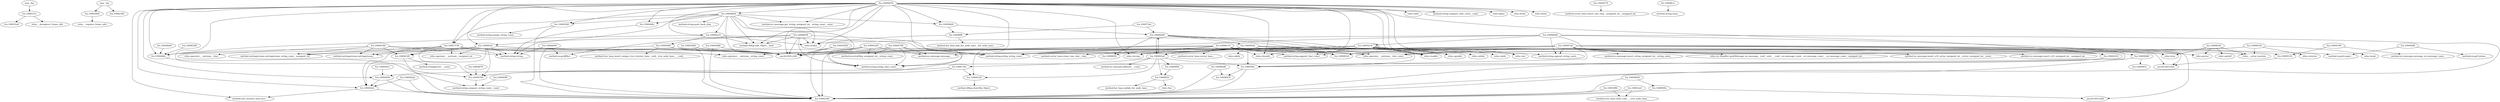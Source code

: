 digraph code {
  "0x1000a3c8" [label="sym._fini"];
  "0x1000a3c8" -> "0x1000331c";
  "0x1000331c" [label="fcn.1000331c"];
  "0x1000331c" [label="fcn.1000331c"];
  "0x1000331c" -> "0x100032a8";
  "0x100032a8" [label="fcn.100032a8"];
  "0x1000331c" -> "0x1001c4a8";
  "0x1001c4a8" [label="reloc.__deregister_frame_info"];
  "0x10002c24" [label="sym._init"];
  "0x10002c24" -> "0x10003400";
  "0x10003400" [label="fcn.10003400"];
  "0x10002c24" -> "0x1000a360";
  "0x1000a360" [label="fcn.1000a360"];
  "0x10003400" [label="fcn.10003400"];
  "0x10003400" -> "0x1001c2e8";
  "0x1001c2e8" [label="reloc.__register_frame_info"];
  "0x10005e54" [label="fcn.10005e54"];
  "0x10005e54" -> "0x1001c5f0";
  "0x1001c5f0" [label="reloc.stat"];
  "0x10005e54" -> "0x1001c178";
  "0x1001c178" [label="reloc.opendir"];
  "0x10005e54" -> "0x1001c210";
  "0x1001c210" [label="reloc.strcmp"];
  "0x10005e54" -> "0x1001c560";
  "0x1001c560" [label="method.string.string_string_const_"];
  "0x10005e54" -> "0x1001c1d0";
  "0x1001c1d0" [label="method.string.append_char_const_"];
  "0x10005e54" -> "0x10005e54";
  "0x10005e54" [label="fcn.10005e54"];
  "0x10005e54" -> "0x1001c240";
  "0x1001c240" [label="aav.0x1001c240"];
  "0x10005e54" -> "0x1001c218";
  "0x1001c218" [label="reloc.readdir"];
  "0x10005e54" -> "0x1001c2a8";
  "0x1001c2a8" [label="reloc.closedir"];
  "0x10005e54" -> "0x1001c4d0";
  "0x1001c4d0" [label="reloc.rmdir"];
  "0x10005e54" -> "0x1001c228";
  "0x1001c228" [label="reloc.unlink"];
  "0x10004bf8" [label="fcn.10004bf8"];
  "0x10004bf8" -> "0x1001c640";
  "0x1001c640" [label="method.nv.getUptime__"];
  "0x10004bf8" -> "0x1001c450";
  "0x1001c450" [label="method.nv.getLooper__"];
  "0x100038d8" [label="fcn.100038d8"];
  "0x100038d8" -> "0x1000a300";
  "0x1000a300" [label="fcn.1000a300"];
  "0x100038d8" -> "0x1001c240";
  "0x1001c240" [label="aav.0x1001c240"];
  "0x10003928" [label="fcn.10003928"];
  "0x10003928" -> "0x1000a300";
  "0x1000a300" [label="fcn.1000a300"];
  "0x10003928" -> "0x1001c240";
  "0x1001c240" [label="aav.0x1001c240"];
  "0x10003968" [label="fcn.10003968"];
  "0x10003968" -> "0x1000a300";
  "0x1000a300" [label="fcn.1000a300"];
  "0x10003968" -> "0x1001c240";
  "0x1001c240" [label="aav.0x1001c240"];
  "0x10003ec0" [label="fcn.10003ec0"];
  "0x10003ec0" -> "0x1000a300";
  "0x1000a300" [label="fcn.1000a300"];
  "0x10003ec0" -> "0x1001c518";
  "0x1001c518" [label="method.tree_base.clear_void____tree_node_base__"];
  "0x10003f84" [label="fcn.10003f84"];
  "0x10003f84" -> "0x1000a300";
  "0x1000a300" [label="fcn.1000a300"];
  "0x10003f84" -> "0x1001c518";
  "0x1001c518" [label="method.tree_base.clear_void____tree_node_base__"];
  "0x1000408c" [label="fcn.1000408c"];
  "0x1000408c" -> "0x1001c480";
  "0x1001c480" [label="method.string.string__"];
  "0x10004148" [label="fcn.10004148"];
  "0x10004148" -> "0x1000a300";
  "0x1000a300" [label="fcn.1000a300"];
  "0x10004148" -> "0x1001c5b8";
  "0x1001c5b8" [label="method.stringbuf.str___const"];
  "0x10004244" [label="fcn.10004244"];
  "0x10004244" -> "0x1000a300";
  "0x1000a300" [label="fcn.1000a300"];
  "0x10004244" -> "0x1001c470";
  "0x1001c470" [label="method.string.string_char_const_"];
  "0x10004244" -> "0x1001c5c8";
  "0x1001c5c8" [label="method.nv.errorMsg_unsigned_int__string_const_"];
  "0x10004244" -> "0x1001c240";
  "0x1001c240" [label="aav.0x1001c240"];
  "0x10004244" -> "0x1001c680";
  "0x1001c680" [label="method.nv::message.message__"];
  "0x100043dc" [label="fcn.100043dc"];
  "0x100043dc" -> "0x1000a300";
  "0x1000a300" [label="fcn.1000a300"];
  "0x100043dc" -> "0x1001c440";
  "0x1001c440" [label="method.tree_iterator_base.incr__"];
  "0x10004404" [label="fcn.10004404"];
  "0x10004404" -> "0x1000a300";
  "0x1000a300" [label="fcn.1000a300"];
  "0x10004404" -> "0x100043dc";
  "0x100043dc" [label="fcn.100043dc"];
  "0x100044a4" [label="fcn.100044a4"];
  "0x100044a4" -> "0x1000a300";
  "0x1000a300" [label="fcn.1000a300"];
  "0x100044a4" -> "0x100043dc";
  "0x100043dc" [label="fcn.100043dc"];
  "0x10004560" [label="fcn.10004560"];
  "0x10004560" -> "0x1000a300";
  "0x1000a300" [label="fcn.1000a300"];
  "0x10004560" -> "0x1001c448";
  "0x1001c448" [label="method.string.assign_string_const_"];
  "0x10004744" [label="fcn.10004744"];
  "0x10004744" -> "0x1001c670";
  "0x1001c670" [label="method.string.compare_string_const__const"];
  "0x100048dc" [label="fcn.100048dc"];
  "0x100048dc" -> "0x1001c670";
  "0x1001c670" [label="method.string.compare_string_const__const"];
  "0x10004900" [label="fcn.10004900"];
  "0x10004900" -> "0x100048dc";
  "0x100048dc" [label="fcn.100048dc"];
  "0x10004900" -> "0x1001c560";
  "0x1001c560" [label="method.string.string_string_const_"];
  "0x10004900" -> "0x1001c1f0";
  "0x1001c1f0" [label="method.tree_base.insert_unique_tree_iterator_base__void__tree_node_base____void__"];
  "0x10004900" -> "0x1001c240";
  "0x1001c240" [label="aav.0x1001c240"];
  "0x10004a10" [label="fcn.10004a10"];
  "0x10004a10" -> "0x100048dc";
  "0x100048dc" [label="fcn.100048dc"];
  "0x10004a10" -> "0x1001c250";
  "0x1001c250" [label="reloc.malloc"];
  "0x10004a10" -> "0x1001c560";
  "0x1001c560" [label="method.string.string_string_const_"];
  "0x10004a10" -> "0x1001c430";
  "0x1001c430" [label="method.AMap.add_Object__bool_"];
  "0x10004a10" -> "0x10004900";
  "0x10004900" [label="fcn.10004900"];
  "0x10009150" [label="fcn.10009150"];
  "0x10009150" -> "0x1001c4a0";
  "0x1001c4a0" [label="aav.0x1001c4a0"];
  "0x10004374" [label="fcn.10004374"];
  "0x10004374" -> "0x1001c328";
  "0x1001c328" [label="method.vector_base.insert_raw_char__unsigned_int__unsigned_int_"];
  "0x1000909c" [label="fcn.1000909c"];
  "0x1000909c" -> "0x1000a300";
  "0x1000a300" [label="fcn.1000a300"];
  "0x1000909c" -> "0x1001c2b8";
  "0x1001c2b8" [label="aav.0x1001c2b8"];
  "0x10009b48" [label="fcn.10009b48"];
  "0x10009b48" -> "0x10008ff4";
  "0x10008ff4" [label="fcn.10008ff4"];
  "0x10009b48" -> "0x10006008";
  "0x10006008" [label="fcn.10006008"];
  "0x10004180" [label="fcn.10004180"];
  "0x10004180" -> "0x1001c480";
  "0x1001c480" [label="method.string.string__"];
  "0x10004180" -> "0x1001c510";
  "0x1001c510" [label="method.ostringstream.ostringstream_string_const__unsigned_int_"];
  "0x10004180" -> "0x1001c240";
  "0x1001c240" [label="aav.0x1001c240"];
  "0x10004180" -> "0x1001c4d8";
  "0x1001c4d8" [label="reloc.operator___ostream__char_"];
  "0x10004180" -> "0x10004148";
  "0x10004148" [label="fcn.10004148"];
  "0x10004180" -> "0x1001c308";
  "0x1001c308" [label="method.ostringstream.ostringstream__"];
  "0x10004870" [label="fcn.10004870"];
  "0x10004870" -> "0x10004744";
  "0x10004744" [label="fcn.10004744"];
  "0x10009be8" [label="fcn.10009be8"];
  "0x10009be8" -> "0x1001c250";
  "0x1001c250" [label="reloc.malloc"];
  "0x10009be8" -> "0x1000408c";
  "0x1000408c" [label="fcn.1000408c"];
  "0x10009be8" -> "0x10004560";
  "0x10004560" [label="fcn.10004560"];
  "0x10009be8" -> "0x1001c470";
  "0x1001c470" [label="method.string.string_char_const_"];
  "0x10009be8" -> "0x1001c5e0";
  "0x1001c5e0" [label="method.nv::message.get_string_unsigned_int__string_const__const"];
  "0x10009be8" -> "0x1001c240";
  "0x1001c240" [label="aav.0x1001c240"];
  "0x10009be8" -> "0x10004a10";
  "0x10004a10" [label="fcn.10004a10"];
  "0x10009be8" -> "0x10007238";
  "0x10007238" [label="fcn.10007238"];
  "0x10009be8" -> "0x100082dc";
  "0x100082dc" [label="fcn.100082dc"];
  "0x10009be8" -> "0x1001c430";
  "0x1001c430" [label="method.AMap.add_Object__bool_"];
  "0x10009be8" -> "0x10009b48";
  "0x10009b48" [label="fcn.10009b48"];
  "0x10009be8" -> "0x1001c5d0";
  "0x1001c5d0" [label="method.string.push_back_char_"];
  "0x10009068" [label="fcn.10009068"];
  "0x10009068" -> "0x1000a300";
  "0x1000a300" [label="fcn.1000a300"];
  "0x10009068" -> "0x1000905c";
  "0x1000905c" [label="fcn.1000905c"];
  "0x100084d8" [label="fcn.100084d8"];
  "0x100084d8" -> "0x1000a300";
  "0x1000a300" [label="fcn.1000a300"];
  "0x100084d8" -> "0x10008470";
  "0x10008470" [label="fcn.10008470"];
  "0x10005fbc" [label="fcn.10005fbc"];
  "0x10005fbc" -> "0x1000a300";
  "0x1000a300" [label="fcn.1000a300"];
  "0x10005fbc" -> "0x10008470";
  "0x10008470" [label="fcn.10008470"];
  "0x10007238" [label="fcn.10007238"];
  "0x10007238" -> "0x1001c480";
  "0x1001c480" [label="method.string.string__"];
  "0x10007238" -> "0x1001c510";
  "0x1001c510" [label="method.ostringstream.ostringstream_string_const__unsigned_int_"];
  "0x10007238" -> "0x1001c240";
  "0x1001c240" [label="aav.0x1001c240"];
  "0x10007238" -> "0x1001c418";
  "0x1001c418" [label="reloc.operator___ostream__string_const_"];
  "0x10007238" -> "0x1001c500";
  "0x1001c500" [label="reloc.operator___ostream__unsigned_int_"];
  "0x10007238" -> "0x10004148";
  "0x10004148" [label="fcn.10004148"];
  "0x10007238" -> "0x10004744";
  "0x10004744" [label="fcn.10004744"];
  "0x10007238" -> "0x100043dc";
  "0x100043dc" [label="fcn.100043dc"];
  "0x10007238" -> "0x1001c308";
  "0x1001c308" [label="method.ostringstream.ostringstream__"];
  "0x100082dc" [label="fcn.100082dc"];
  "0x100082dc" -> "0x1001c480";
  "0x1001c480" [label="method.string.string__"];
  "0x100082dc" -> "0x1001c510";
  "0x1001c510" [label="method.ostringstream.ostringstream_string_const__unsigned_int_"];
  "0x100082dc" -> "0x1001c240";
  "0x1001c240" [label="aav.0x1001c240"];
  "0x100082dc" -> "0x1001c418";
  "0x1001c418" [label="reloc.operator___ostream__string_const_"];
  "0x100082dc" -> "0x1001c500";
  "0x1001c500" [label="reloc.operator___ostream__unsigned_int_"];
  "0x100082dc" -> "0x10004148";
  "0x10004148" [label="fcn.10004148"];
  "0x100082dc" -> "0x10004744";
  "0x10004744" [label="fcn.10004744"];
  "0x100082dc" -> "0x100043dc";
  "0x100043dc" [label="fcn.100043dc"];
  "0x100082dc" -> "0x1001c308";
  "0x1001c308" [label="method.ostringstream.ostringstream__"];
  "0x10004798" [label="fcn.10004798"];
  "0x10004798" -> "0x10004744";
  "0x10004744" [label="fcn.10004744"];
  "0x10004798" -> "0x1001c470";
  "0x1001c470" [label="method.string.string_char_const_"];
  "0x10004798" -> "0x1001c5c8";
  "0x1001c5c8" [label="method.nv.errorMsg_unsigned_int__string_const_"];
  "0x10004798" -> "0x1001c240";
  "0x1001c240" [label="aav.0x1001c240"];
  "0x10004798" -> "0x1001c680";
  "0x1001c680" [label="method.nv::message.message__"];
  "0x10009190" [label="fcn.10009190"];
  "0x10009190" -> "0x10009150";
  "0x10009150" [label="fcn.10009150"];
  "0x10009190" -> "0x1001c438";
  "0x1001c438" [label="method.nv::message.message_nv::message_const_"];
  "0x100090d4" [label="fcn.100090d4"];
  "0x100090d4" -> "0x1000a300";
  "0x1000a300" [label="fcn.1000a300"];
  "0x100090d4" -> "0x1000909c";
  "0x1000909c" [label="fcn.1000909c"];
  "0x10006668" [label="fcn.10006668"];
  "0x10006668" -> "0x1000a300";
  "0x1000a300" [label="fcn.1000a300"];
  "0x10006668" -> "0x10005fbc";
  "0x10005fbc" [label="fcn.10005fbc"];
  "0x10006668" -> "0x10004310";
  "0x10004310" [label="fcn.10004310"];
  "0x10006668" -> "0x1001c560";
  "0x1001c560" [label="method.string.string_string_const_"];
  "0x10006668" -> "0x1001c538";
  "0x1001c538" [label="method.string.append_string_const_"];
  "0x10006668" -> "0x10005e54";
  "0x10005e54" [label="fcn.10005e54"];
  "0x10006668" -> "0x1001c240";
  "0x1001c240" [label="aav.0x1001c240"];
  "0x10004528" [label="fcn.10004528"];
  "0x10004528" -> "0x1001c1c0";
  "0x1001c1c0" [label="method.AMap.storeObj_Object_"];
  "0x10004b00" [label="fcn.10004b00"];
  "0x10004b00" -> "0x100048dc";
  "0x100048dc" [label="fcn.100048dc"];
  "0x100083d8" [label="fcn.100083d8"];
  "0x100083d8" -> "0x100048dc";
  "0x100048dc" [label="fcn.100048dc"];
  "0x100046f0" [label="fcn.100046f0"];
  "0x100046f0" -> "0x1001c670";
  "0x1001c670" [label="method.string.compare_string_const__const"];
  "0x10008658" [label="fcn.10008658"];
  "0x10008658" -> "0x1001c470";
  "0x1001c470" [label="method.string.string_char_const_"];
  "0x10008658" -> "0x1001c480";
  "0x1001c480" [label="method.string.string__"];
  "0x10008658" -> "0x1001c250";
  "0x1001c250" [label="reloc.malloc"];
  "0x10008658" -> "0x1001c560";
  "0x1001c560" [label="method.string.string_string_const_"];
  "0x10008658" -> "0x1001c3c0";
  "0x1001c3c0" [label="method.nv.getJiffies__"];
  "0x10008658" -> "0x1001c240";
  "0x1001c240" [label="aav.0x1001c240"];
  "0x10008658" -> "0x1001c430";
  "0x1001c430" [label="method.AMap.add_Object__bool_"];
  "0x10008c04" [label="fcn.10008c04"];
  "0x10008c04" -> "0x1001c660";
  "0x1001c660" [label="reloc.sprintf"];
  "0x10008c04" -> "0x1001c2a0";
  "0x1001c2a0" [label="reloc.lstat"];
  "0x10008c04" -> "0x1001c520";
  "0x1001c520" [label="reloc.__errno_location"];
  "0x10008c04" -> "0x1001c318";
  "0x1001c318" [label="reloc.perror"];
  "0x100099a4" [label="fcn.100099a4"];
  "0x100099a4" -> "0x10005fbc";
  "0x10005fbc" [label="fcn.10005fbc"];
  "0x100099a4" -> "0x1001c4b0";
  "0x1001c4b0" [label="reloc.operator___ostream__char_const_"];
  "0x100099a4" -> "0x10008524";
  "0x10008524" [label="fcn.10008524"];
  "0x100099a4" -> "0x10008f38";
  "0x10008f38" [label="fcn.10008f38"];
  "0x100099a4" -> "0x100093a4";
  "0x100093a4" [label="fcn.100093a4"];
  "0x100099a4" -> "0x10004310";
  "0x10004310" [label="fcn.10004310"];
  "0x100099a4" -> "0x1001c560";
  "0x1001c560" [label="method.string.string_string_const_"];
  "0x100099a4" -> "0x1001c538";
  "0x1001c538" [label="method.string.append_string_const_"];
  "0x100099a4" -> "0x1001c240";
  "0x1001c240" [label="aav.0x1001c240"];
  "0x100099a4" -> "0x1001c540";
  "0x1001c540" [label="reloc.mkdir"];
  "0x100099a4" -> "0x1001c520";
  "0x1001c520" [label="reloc.__errno_location"];
  "0x100099a4" -> "0x1001c318";
  "0x1001c318" [label="reloc.perror"];
  "0x100093a4" [label="fcn.100093a4"];
  "0x100093a4" -> "0x10008f50";
  "0x10008f50" [label="fcn.10008f50"];
  "0x100093a4" -> "0x1001c2e0";
  "0x1001c2e0" [label="method.nv::lstream.isMuted___const"];
  "0x100093a4" -> "0x1000718c";
  "0x1000718c" [label="fcn.1000718c"];
  "0x100093a4" -> "0x10005fbc";
  "0x10005fbc" [label="fcn.10005fbc"];
  "0x100093a4" -> "0x10008f94";
  "0x10008f94" [label="fcn.10008f94"];
  "0x100093a4" -> "0x10004528";
  "0x10004528" [label="fcn.10004528"];
  "0x100093a4" -> "0x10006008";
  "0x10006008" [label="fcn.10006008"];
  "0x10004310" [label="fcn.10004310"];
  "0x10004310" -> "0x1000a300";
  "0x1000a300" [label="fcn.1000a300"];
  "0x10004310" -> "0x1001c470";
  "0x1001c470" [label="method.string.string_char_const_"];
  "0x100097a8" [label="fcn.100097a8"];
  "0x100097a8" -> "0x10005fbc";
  "0x10005fbc" [label="fcn.10005fbc"];
  "0x100097a8" -> "0x1001c4b0";
  "0x1001c4b0" [label="reloc.operator___ostream__char_const_"];
  "0x100097a8" -> "0x10008524";
  "0x10008524" [label="fcn.10008524"];
  "0x100097a8" -> "0x100093a4";
  "0x100093a4" [label="fcn.100093a4"];
  "0x100097a8" -> "0x10004310";
  "0x10004310" [label="fcn.10004310"];
  "0x100097a8" -> "0x1001c560";
  "0x1001c560" [label="method.string.string_string_const_"];
  "0x100097a8" -> "0x1001c538";
  "0x1001c538" [label="method.string.append_string_const_"];
  "0x100097a8" -> "0x1001c240";
  "0x1001c240" [label="aav.0x1001c240"];
  "0x100097a8" -> "0x1001c680";
  "0x1001c680" [label="method.nv::message.message__"];
  "0x100097a8" -> "0x100048dc";
  "0x100048dc" [label="fcn.100048dc"];
  "0x100097a8" -> "0x1001c418";
  "0x1001c418" [label="reloc.operator___ostream__string_const_"];
  "0x100097a8" -> "0x1001c4a0";
  "0x1001c4a0" [label="aav.0x1001c4a0"];
  "0x100097a8" -> "0x1001c608";
  "0x1001c608" [label="method.nv::message.insert_u32_array_unsigned_int__vector_unsigned_int__const_"];
  "0x100097a8" -> "0x10009068";
  "0x10009068" [label="fcn.10009068"];
  "0x100097a8" -> "0x1001c4e0";
  "0x1001c4e0" [label="method.nv::message.insert_u32_unsigned_int__unsigned_int_"];
  "0x100097a8" -> "0x1001c5e8";
  "0x1001c5e8" [label="method.nv::message.insert_string_unsigned_int__string_const_"];
  "0x100097a8" -> "0x1001c450";
  "0x1001c450" [label="method.nv.getLooper__"];
  "0x100097a8" -> "0x1001c280";
  "0x1001c280" [label="reloc.nv::Handler::postMessage_nv::message__void__void____void__nv::message_const__nv::message_const___nv::message_const__unsigned_int_"];
  "0x100097a8" -> "0x1001c2b8";
  "0x1001c2b8" [label="aav.0x1001c2b8"];
  "0x100097a8" -> "0x10009150";
  "0x10009150" [label="fcn.10009150"];
  "0x10006c14" [label="fcn.10006c14"];
  "0x10006c14" -> "0x1001c178";
  "0x1001c178" [label="reloc.opendir"];
  "0x10006c14" -> "0x1001c4a0";
  "0x1001c4a0" [label="aav.0x1001c4a0"];
  "0x10006c14" -> "0x1001c210";
  "0x1001c210" [label="reloc.strcmp"];
  "0x10006c14" -> "0x1001c560";
  "0x1001c560" [label="method.string.string_string_const_"];
  "0x10006c14" -> "0x1001c1d0";
  "0x1001c1d0" [label="method.string.append_char_const_"];
  "0x10006c14" -> "0x1001c2a0";
  "0x1001c2a0" [label="reloc.lstat"];
  "0x10006c14" -> "0x1001c4b0";
  "0x1001c4b0" [label="reloc.operator___ostream__char_const_"];
  "0x10006c14" -> "0x1001c418";
  "0x1001c418" [label="reloc.operator___ostream__string_const_"];
  "0x10006c14" -> "0x10008524";
  "0x10008524" [label="fcn.10008524"];
  "0x10006c14" -> "0x1001c240";
  "0x1001c240" [label="aav.0x1001c240"];
  "0x10006c14" -> "0x1001c218";
  "0x1001c218" [label="reloc.readdir"];
  "0x10006c14" -> "0x1001c2a8";
  "0x1001c2a8" [label="reloc.closedir"];
  "0x10006c14" -> "0x1001c508";
  "0x1001c508" [label="method.vector_base.erase_raw_char__char_"];
  "0x10006c14" -> "0x1001c6a0";
  "0x1001c6a0" [label="method.vector_base.vector_base__"];
  "0x10008ff4" [label="fcn.10008ff4"];
  "0x10008ff4" -> "0x1001c250";
  "0x1001c250" [label="reloc.malloc"];
  "0x10008ff4" -> "0x1001c698";
  "0x1001c698" [label="method.list_base.link_list_node_base__list_node_base_"];
  "0x10006008" [label="fcn.10006008"];
  "0x10006008" -> "0x1001c4b0";
  "0x1001c4b0" [label="reloc.operator___ostream__char_const_"];
  "0x10006008" -> "0x10008524";
  "0x10008524" [label="fcn.10008524"];
  "0x10006008" -> "0x10005fbc";
  "0x10005fbc" [label="fcn.10005fbc"];
  "0x10006008" -> "0x10008f38";
  "0x10008f38" [label="fcn.10008f38"];
  "0x10006008" -> "0x100099a4";
  "0x100099a4" [label="fcn.100099a4"];
  "0x10006008" -> "0x100093a4";
  "0x100093a4" [label="fcn.100093a4"];
  "0x1000442c" [label="fcn.1000442c"];
  "0x1000442c" -> "0x10004404";
  "0x10004404" [label="fcn.10004404"];
  "0x10009d78" [label="fcn.10009d78"];
  "0x10009d78" -> "0x10004744";
  "0x10004744" [label="fcn.10004744"];
  "0x10009d78" -> "0x100048dc";
  "0x100048dc" [label="fcn.100048dc"];
  "0x10009d78" -> "0x100043dc";
  "0x100043dc" [label="fcn.100043dc"];
  "0x10009d78" -> "0x10009b48";
  "0x10009b48" [label="fcn.10009b48"];
  "0x10009d78" -> "0x10004528";
  "0x10004528" [label="fcn.10004528"];
  "0x10009d78" -> "0x10004404";
  "0x10004404" [label="fcn.10004404"];
  "0x10009d78" -> "0x1001c470";
  "0x1001c470" [label="method.string.string_char_const_"];
  "0x10009d78" -> "0x1001c5e0";
  "0x1001c5e0" [label="method.nv::message.get_string_unsigned_int__string_const__const"];
  "0x10009d78" -> "0x1001c240";
  "0x1001c240" [label="aav.0x1001c240"];
  "0x10009d78" -> "0x10009be8";
  "0x10009be8" [label="fcn.10009be8"];
  "0x10009d78" -> "0x1001c440";
  "0x1001c440" [label="method.tree_iterator_base.incr__"];
  "0x10009d78" -> "0x10004310";
  "0x10004310" [label="fcn.10004310"];
  "0x10009d78" -> "0x1001c178";
  "0x1001c178" [label="reloc.opendir"];
  "0x10009d78" -> "0x1001c588";
  "0x1001c588" [label="reloc.chdir"];
  "0x10009d78" -> "0x1001c210";
  "0x1001c210" [label="reloc.strcmp"];
  "0x10009d78" -> "0x1001c5f0";
  "0x1001c5f0" [label="reloc.stat"];
  "0x10009d78" -> "0x1001c208";
  "0x1001c208" [label="method.string.compare_char_const__const"];
  "0x10009d78" -> "0x1001c1d0";
  "0x1001c1d0" [label="method.string.append_char_const_"];
  "0x10009d78" -> "0x1001c620";
  "0x1001c620" [label="reloc.fopen"];
  "0x10009d78" -> "0x1001c458";
  "0x1001c458" [label="reloc.fread"];
  "0x10009d78" -> "0x1001c250";
  "0x1001c250" [label="reloc.malloc"];
  "0x10009d78" -> "0x1000408c";
  "0x1000408c" [label="fcn.1000408c"];
  "0x10009d78" -> "0x10004560";
  "0x10004560" [label="fcn.10004560"];
  "0x10009d78" -> "0x10004a10";
  "0x10004a10" [label="fcn.10004a10"];
  "0x10009d78" -> "0x10007238";
  "0x10007238" [label="fcn.10007238"];
  "0x10009d78" -> "0x100082dc";
  "0x100082dc" [label="fcn.100082dc"];
  "0x10009d78" -> "0x1001c430";
  "0x1001c430" [label="method.AMap.add_Object__bool_"];
  "0x10009d78" -> "0x1001c2b0";
  "0x1001c2b0" [label="reloc.fclose"];
  "0x10009d78" -> "0x1001c218";
  "0x1001c218" [label="reloc.readdir"];
  "0x10009d78" -> "0x1001c2a8";
  "0x1001c2a8" [label="reloc.closedir"];
  "0x10008f94" [label="fcn.10008f94"];
  "0x10008f94" -> "0x10008f50";
  "0x10008f50" [label="fcn.10008f50"];
  "0x100073a4" [label="fcn.100073a4"];
  "0x100073a4" -> "0x10008ff4";
  "0x10008ff4" [label="fcn.10008ff4"];
  "0x100073a4" -> "0x10006008";
  "0x10006008" [label="fcn.10006008"];
  "0x10008ccc" [label="fcn.10008ccc"];
  "0x10008ccc" -> "0x1001c340";
  "0x1001c340" [label="method.string.clear__"];
  "0x10008f50" [label="fcn.10008f50"];
  "0x10008f50" -> "0x1001c200";
  "0x1001c200" [label="method.list_base.unlink_list_node_base_"];
  "0x10008f50" -> "0x1001c5d8";
  "0x1001c5d8" [label="reloc.free"];
  "0x10004004" [label="fcn.10004004"];
  "0x10004004" -> "0x1000a300";
  "0x1000a300" [label="fcn.1000a300"];
  "0x10004004" -> "0x1001c480";
  "0x1001c480" [label="method.string.string__"];
  "0x10004004" -> "0x1001c3c0";
  "0x1001c3c0" [label="method.nv.getJiffies__"];
  "0x10008528" [label="fcn.10008528"];
  "0x10008528" -> "0x1001c1f8";
  "0x1001c1f8" [label="reloc.lseek"];
  "0x10008528" -> "0x1001c4b0";
  "0x1001c4b0" [label="reloc.operator___ostream__char_const_"];
  "0x10008528" -> "0x1001c520";
  "0x1001c520" [label="reloc.__errno_location"];
  "0x10008528" -> "0x1001c618";
  "0x1001c618" [label="reloc.strerror"];
  "0x10008528" -> "0x10008524";
  "0x10008524" [label="fcn.10008524"];
  "0x1000718c" [label="fcn.1000718c"];
  "0x1000718c" -> "0x10004744";
  "0x10004744" [label="fcn.10004744"];
  "0x1000718c" -> "0x10004404";
  "0x10004404" [label="fcn.10004404"];
  "0x1000718c" -> "0x10004528";
  "0x10004528" [label="fcn.10004528"];
}